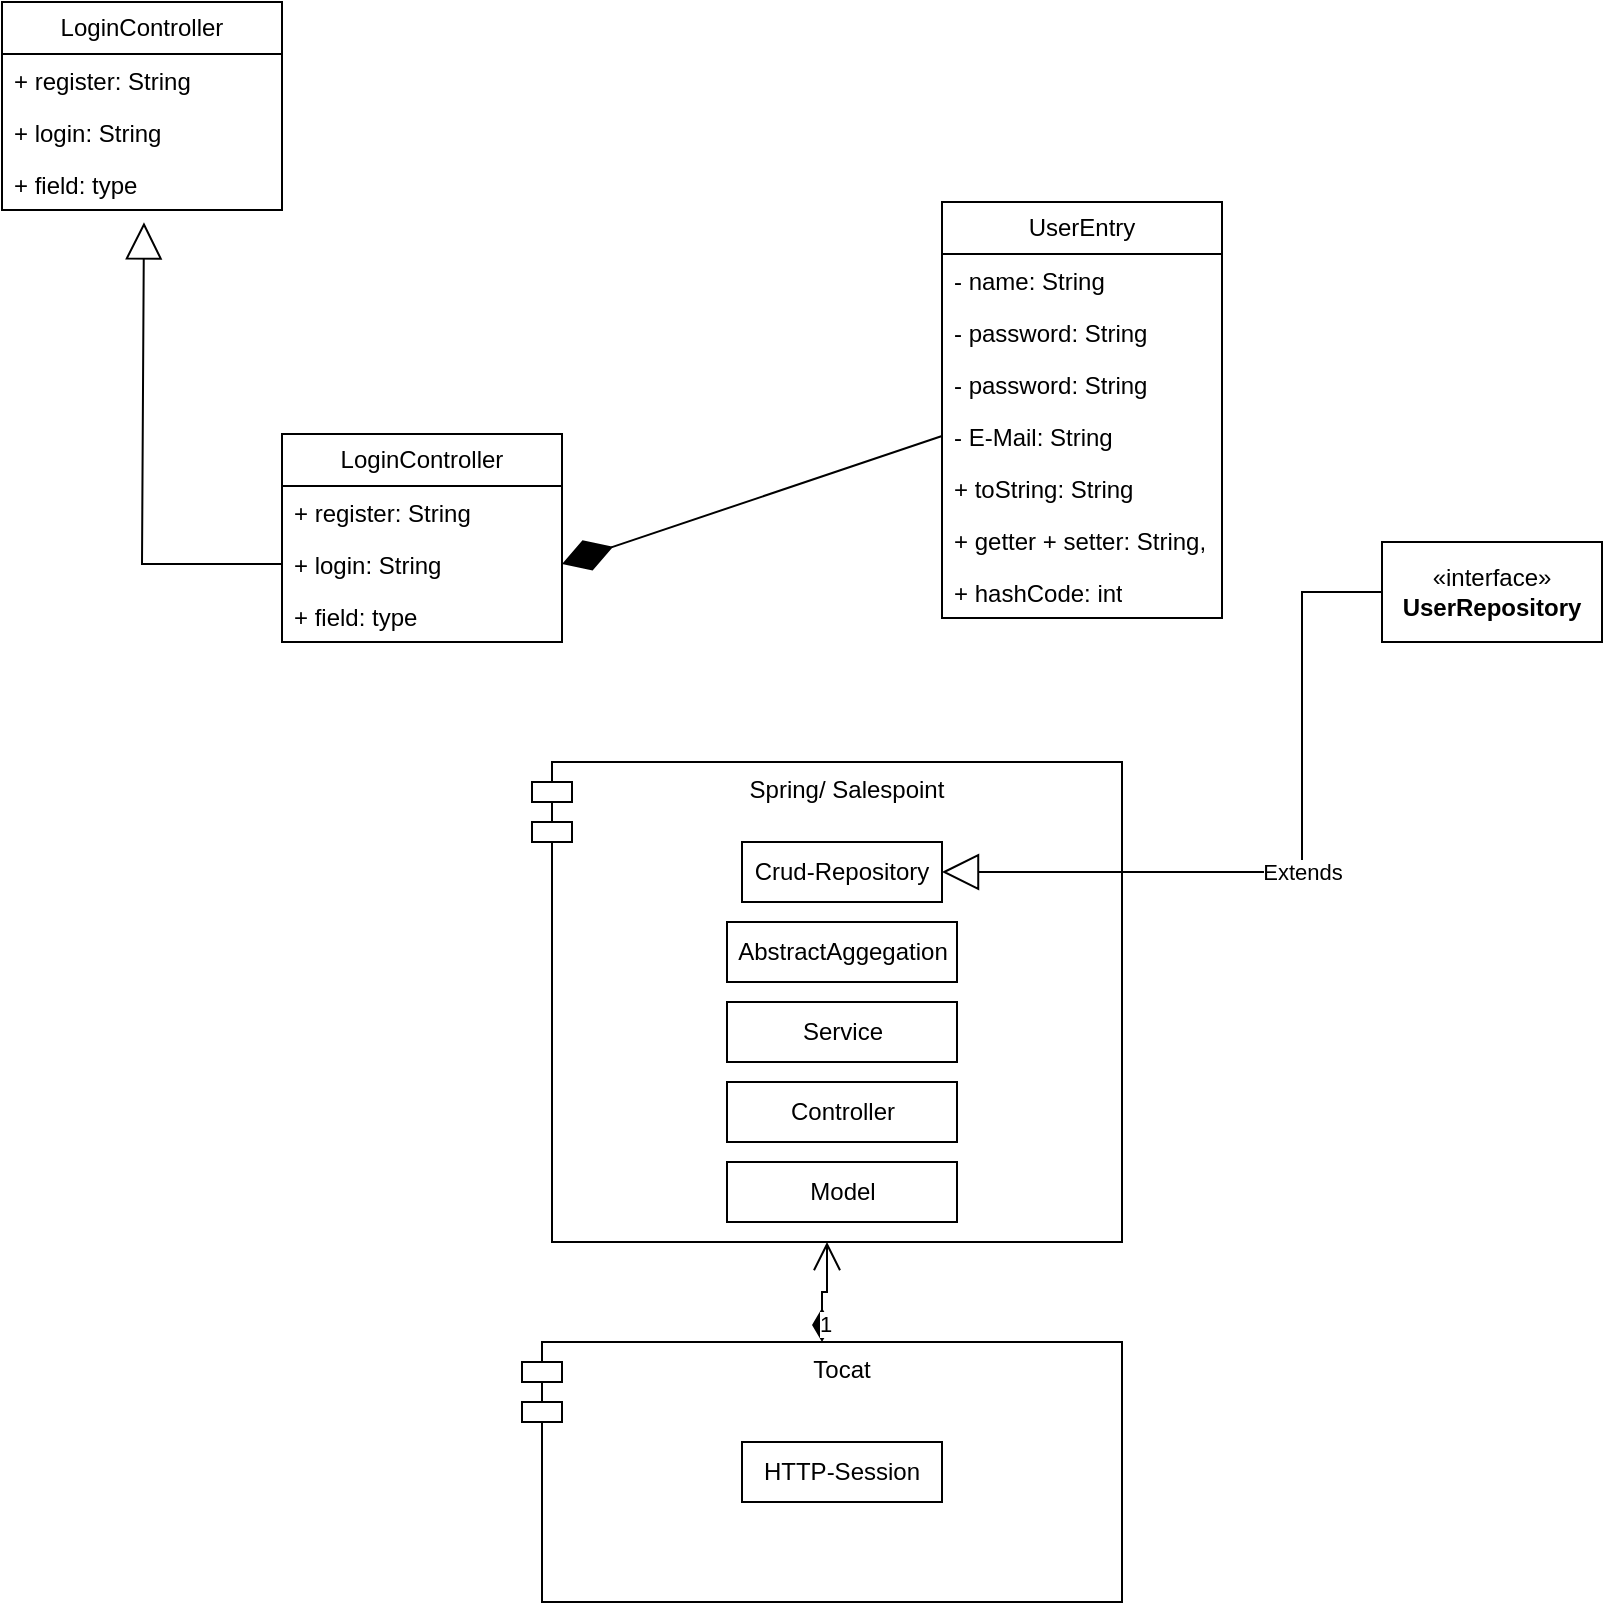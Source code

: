 <mxfile version="22.1.22" type="embed">
  <diagram id="JAHGgCoPbndzk0y3IivD" name="Page-1">
    <mxGraphModel dx="398" dy="281" grid="1" gridSize="10" guides="1" tooltips="1" connect="1" arrows="1" fold="1" page="1" pageScale="1" pageWidth="850" pageHeight="1100" math="0" shadow="0">
      <root>
        <mxCell id="0" />
        <mxCell id="1" parent="0" />
        <mxCell id="6" value="Spring/ Salespoint" style="shape=module;align=left;spacingLeft=20;align=center;verticalAlign=top;whiteSpace=wrap;html=1;" vertex="1" parent="1">
          <mxGeometry x="295" y="670" width="295" height="240" as="geometry" />
        </mxCell>
        <mxCell id="7" value="Crud-Repository" style="html=1;whiteSpace=wrap;" vertex="1" parent="1">
          <mxGeometry x="400" y="710" width="100" height="30" as="geometry" />
        </mxCell>
        <mxCell id="11" value="Tocat" style="shape=module;align=left;spacingLeft=20;align=center;verticalAlign=top;whiteSpace=wrap;html=1;" vertex="1" parent="1">
          <mxGeometry x="290" y="960" width="300" height="130" as="geometry" />
        </mxCell>
        <mxCell id="12" value="HTTP-Session" style="html=1;whiteSpace=wrap;" vertex="1" parent="1">
          <mxGeometry x="400" y="1010" width="100" height="30" as="geometry" />
        </mxCell>
        <mxCell id="18" value="1" style="endArrow=open;html=1;endSize=12;startArrow=diamondThin;startSize=14;startFill=1;edgeStyle=orthogonalEdgeStyle;align=left;verticalAlign=bottom;rounded=0;exitX=0.5;exitY=0;exitDx=0;exitDy=0;entryX=0.5;entryY=1;entryDx=0;entryDy=0;" edge="1" parent="1" source="11" target="6">
          <mxGeometry x="-1" y="3" relative="1" as="geometry">
            <mxPoint x="230" y="940" as="sourcePoint" />
            <mxPoint x="300" y="880" as="targetPoint" />
          </mxGeometry>
        </mxCell>
        <mxCell id="19" value="AbstractAggegation" style="html=1;whiteSpace=wrap;" vertex="1" parent="1">
          <mxGeometry x="392.5" y="750" width="115" height="30" as="geometry" />
        </mxCell>
        <mxCell id="20" value="Service" style="html=1;whiteSpace=wrap;" vertex="1" parent="1">
          <mxGeometry x="392.5" y="790" width="115" height="30" as="geometry" />
        </mxCell>
        <mxCell id="21" value="Controller" style="html=1;whiteSpace=wrap;" vertex="1" parent="1">
          <mxGeometry x="392.5" y="830" width="115" height="30" as="geometry" />
        </mxCell>
        <mxCell id="22" value="«interface»&lt;br&gt;&lt;b&gt;UserRepository&lt;/b&gt;" style="html=1;whiteSpace=wrap;" vertex="1" parent="1">
          <mxGeometry x="720" y="560" width="110" height="50" as="geometry" />
        </mxCell>
        <mxCell id="23" value="Extends" style="endArrow=block;endSize=16;endFill=0;html=1;rounded=0;exitX=0;exitY=0.5;exitDx=0;exitDy=0;entryX=1;entryY=0.5;entryDx=0;entryDy=0;" edge="1" parent="1" source="22" target="7">
          <mxGeometry width="160" relative="1" as="geometry">
            <mxPoint x="670" y="600" as="sourcePoint" />
            <mxPoint x="660" y="780" as="targetPoint" />
            <Array as="points">
              <mxPoint x="680" y="585" />
              <mxPoint x="680" y="725" />
            </Array>
          </mxGeometry>
        </mxCell>
        <mxCell id="24" value="Model" style="html=1;whiteSpace=wrap;" vertex="1" parent="1">
          <mxGeometry x="392.5" y="870" width="115" height="30" as="geometry" />
        </mxCell>
        <mxCell id="25" value="LoginController" style="swimlane;fontStyle=0;childLayout=stackLayout;horizontal=1;startSize=26;fillColor=none;horizontalStack=0;resizeParent=1;resizeParentMax=0;resizeLast=0;collapsible=1;marginBottom=0;whiteSpace=wrap;html=1;" vertex="1" parent="1">
          <mxGeometry x="170" y="506" width="140" height="104" as="geometry" />
        </mxCell>
        <mxCell id="26" value="+ register: String" style="text;strokeColor=none;fillColor=none;align=left;verticalAlign=top;spacingLeft=4;spacingRight=4;overflow=hidden;rotatable=0;points=[[0,0.5],[1,0.5]];portConstraint=eastwest;whiteSpace=wrap;html=1;" vertex="1" parent="25">
          <mxGeometry y="26" width="140" height="26" as="geometry" />
        </mxCell>
        <mxCell id="27" value="+ login: String" style="text;strokeColor=none;fillColor=none;align=left;verticalAlign=top;spacingLeft=4;spacingRight=4;overflow=hidden;rotatable=0;points=[[0,0.5],[1,0.5]];portConstraint=eastwest;whiteSpace=wrap;html=1;" vertex="1" parent="25">
          <mxGeometry y="52" width="140" height="26" as="geometry" />
        </mxCell>
        <mxCell id="28" value="+ field: type" style="text;strokeColor=none;fillColor=none;align=left;verticalAlign=top;spacingLeft=4;spacingRight=4;overflow=hidden;rotatable=0;points=[[0,0.5],[1,0.5]];portConstraint=eastwest;whiteSpace=wrap;html=1;" vertex="1" parent="25">
          <mxGeometry y="78" width="140" height="26" as="geometry" />
        </mxCell>
        <mxCell id="29" value="UserEntry" style="swimlane;fontStyle=0;childLayout=stackLayout;horizontal=1;startSize=26;fillColor=none;horizontalStack=0;resizeParent=1;resizeParentMax=0;resizeLast=0;collapsible=1;marginBottom=0;whiteSpace=wrap;html=1;" vertex="1" parent="1">
          <mxGeometry x="500" y="390" width="140" height="208" as="geometry" />
        </mxCell>
        <mxCell id="31" value="- name: String" style="text;strokeColor=none;fillColor=none;align=left;verticalAlign=top;spacingLeft=4;spacingRight=4;overflow=hidden;rotatable=0;points=[[0,0.5],[1,0.5]];portConstraint=eastwest;whiteSpace=wrap;html=1;" vertex="1" parent="29">
          <mxGeometry y="26" width="140" height="26" as="geometry" />
        </mxCell>
        <mxCell id="34" value="- password: String" style="text;strokeColor=none;fillColor=none;align=left;verticalAlign=top;spacingLeft=4;spacingRight=4;overflow=hidden;rotatable=0;points=[[0,0.5],[1,0.5]];portConstraint=eastwest;whiteSpace=wrap;html=1;" vertex="1" parent="29">
          <mxGeometry y="52" width="140" height="26" as="geometry" />
        </mxCell>
        <mxCell id="35" value="- password: String" style="text;strokeColor=none;fillColor=none;align=left;verticalAlign=top;spacingLeft=4;spacingRight=4;overflow=hidden;rotatable=0;points=[[0,0.5],[1,0.5]];portConstraint=eastwest;whiteSpace=wrap;html=1;" vertex="1" parent="29">
          <mxGeometry y="78" width="140" height="26" as="geometry" />
        </mxCell>
        <mxCell id="36" value="- E-Mail: String" style="text;strokeColor=none;fillColor=none;align=left;verticalAlign=top;spacingLeft=4;spacingRight=4;overflow=hidden;rotatable=0;points=[[0,0.5],[1,0.5]];portConstraint=eastwest;whiteSpace=wrap;html=1;" vertex="1" parent="29">
          <mxGeometry y="104" width="140" height="26" as="geometry" />
        </mxCell>
        <mxCell id="30" value="+ toString: String" style="text;strokeColor=none;fillColor=none;align=left;verticalAlign=top;spacingLeft=4;spacingRight=4;overflow=hidden;rotatable=0;points=[[0,0.5],[1,0.5]];portConstraint=eastwest;whiteSpace=wrap;html=1;" vertex="1" parent="29">
          <mxGeometry y="130" width="140" height="26" as="geometry" />
        </mxCell>
        <mxCell id="32" value="+ getter + setter: String," style="text;strokeColor=none;fillColor=none;align=left;verticalAlign=top;spacingLeft=4;spacingRight=4;overflow=hidden;rotatable=0;points=[[0,0.5],[1,0.5]];portConstraint=eastwest;whiteSpace=wrap;html=1;" vertex="1" parent="29">
          <mxGeometry y="156" width="140" height="26" as="geometry" />
        </mxCell>
        <mxCell id="33" value="+ hashCode: int" style="text;strokeColor=none;fillColor=none;align=left;verticalAlign=top;spacingLeft=4;spacingRight=4;overflow=hidden;rotatable=0;points=[[0,0.5],[1,0.5]];portConstraint=eastwest;whiteSpace=wrap;html=1;" vertex="1" parent="29">
          <mxGeometry y="182" width="140" height="26" as="geometry" />
        </mxCell>
        <mxCell id="39" value="" style="endArrow=diamondThin;endFill=1;endSize=24;html=1;rounded=0;entryX=1;entryY=0.5;entryDx=0;entryDy=0;exitX=0;exitY=0.5;exitDx=0;exitDy=0;" edge="1" parent="1" source="36" target="27">
          <mxGeometry width="160" relative="1" as="geometry">
            <mxPoint x="340" y="560" as="sourcePoint" />
            <mxPoint x="500" y="560" as="targetPoint" />
          </mxGeometry>
        </mxCell>
        <mxCell id="40" value="" style="endArrow=block;endSize=16;endFill=0;html=1;rounded=0;entryX=0.507;entryY=1.237;entryDx=0;entryDy=0;exitX=0;exitY=0.5;exitDx=0;exitDy=0;entryPerimeter=0;" edge="1" parent="1" source="27" target="44">
          <mxGeometry width="160" relative="1" as="geometry">
            <mxPoint x="390" y="440" as="sourcePoint" />
            <mxPoint x="200" y="400" as="targetPoint" />
            <Array as="points">
              <mxPoint x="100" y="571" />
            </Array>
          </mxGeometry>
        </mxCell>
        <mxCell id="41" value="LoginController" style="swimlane;fontStyle=0;childLayout=stackLayout;horizontal=1;startSize=26;fillColor=none;horizontalStack=0;resizeParent=1;resizeParentMax=0;resizeLast=0;collapsible=1;marginBottom=0;whiteSpace=wrap;html=1;" vertex="1" parent="1">
          <mxGeometry x="30" y="290" width="140" height="104" as="geometry" />
        </mxCell>
        <mxCell id="42" value="+ register: String" style="text;strokeColor=none;fillColor=none;align=left;verticalAlign=top;spacingLeft=4;spacingRight=4;overflow=hidden;rotatable=0;points=[[0,0.5],[1,0.5]];portConstraint=eastwest;whiteSpace=wrap;html=1;" vertex="1" parent="41">
          <mxGeometry y="26" width="140" height="26" as="geometry" />
        </mxCell>
        <mxCell id="43" value="+ login: String" style="text;strokeColor=none;fillColor=none;align=left;verticalAlign=top;spacingLeft=4;spacingRight=4;overflow=hidden;rotatable=0;points=[[0,0.5],[1,0.5]];portConstraint=eastwest;whiteSpace=wrap;html=1;" vertex="1" parent="41">
          <mxGeometry y="52" width="140" height="26" as="geometry" />
        </mxCell>
        <mxCell id="44" value="+ field: type" style="text;strokeColor=none;fillColor=none;align=left;verticalAlign=top;spacingLeft=4;spacingRight=4;overflow=hidden;rotatable=0;points=[[0,0.5],[1,0.5]];portConstraint=eastwest;whiteSpace=wrap;html=1;" vertex="1" parent="41">
          <mxGeometry y="78" width="140" height="26" as="geometry" />
        </mxCell>
      </root>
    </mxGraphModel>
  </diagram>
</mxfile>

